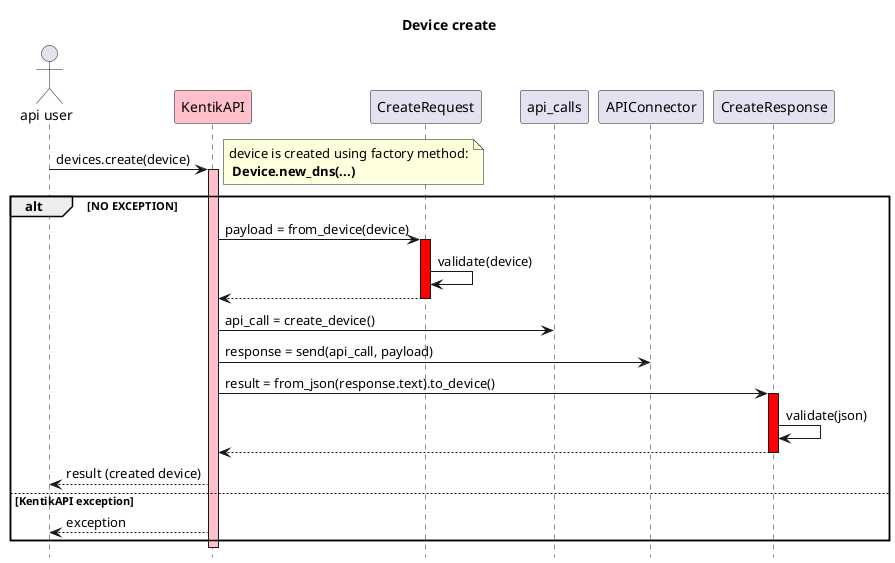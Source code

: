 @startuml device_create_sequence

title Device create
hide footbox

actor "api user" as user 
participant KentikAPI  #pink

user -> KentikAPI: devices.create(device) 
note right: device is created using factory method:\n **Device.new_dns(...)**
activate KentikAPI #pink
    alt NO EXCEPTION
        KentikAPI -> CreateRequest: payload = from_device(device)
        activate CreateRequest #red
            CreateRequest -> CreateRequest: validate(device)
        return
        KentikAPI -> api_calls: api_call = create_device()
        KentikAPI -> APIConnector: response = send(api_call, payload)
        KentikAPI -> CreateResponse: result = from_json(response.text).to_device()
        activate CreateResponse #red
            CreateResponse -> CreateResponse: validate(json)
        return
        user <-- KentikAPI: result (created device)
    else KentikAPI exception
        user <-- KentikAPI: exception
    end
deactivate
@enduml